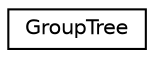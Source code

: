 digraph "Graphical Class Hierarchy"
{
  edge [fontname="Helvetica",fontsize="10",labelfontname="Helvetica",labelfontsize="10"];
  node [fontname="Helvetica",fontsize="10",shape=record];
  rankdir="LR";
  Node1 [label="GroupTree",height=0.2,width=0.4,color="black", fillcolor="white", style="filled",URL="$struct_group_tree.html"];
}
